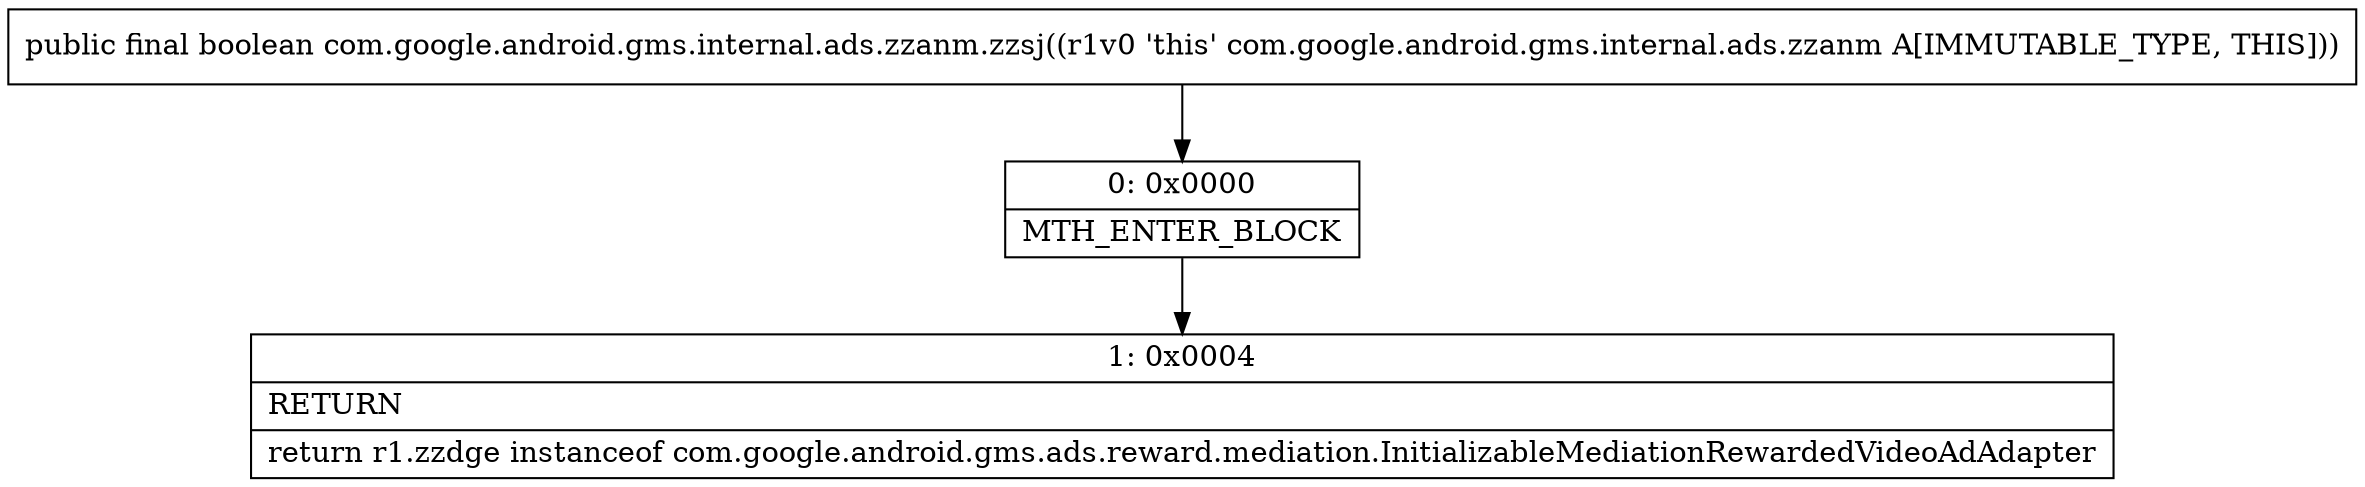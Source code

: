 digraph "CFG forcom.google.android.gms.internal.ads.zzanm.zzsj()Z" {
Node_0 [shape=record,label="{0\:\ 0x0000|MTH_ENTER_BLOCK\l}"];
Node_1 [shape=record,label="{1\:\ 0x0004|RETURN\l|return r1.zzdge instanceof com.google.android.gms.ads.reward.mediation.InitializableMediationRewardedVideoAdAdapter\l}"];
MethodNode[shape=record,label="{public final boolean com.google.android.gms.internal.ads.zzanm.zzsj((r1v0 'this' com.google.android.gms.internal.ads.zzanm A[IMMUTABLE_TYPE, THIS])) }"];
MethodNode -> Node_0;
Node_0 -> Node_1;
}

